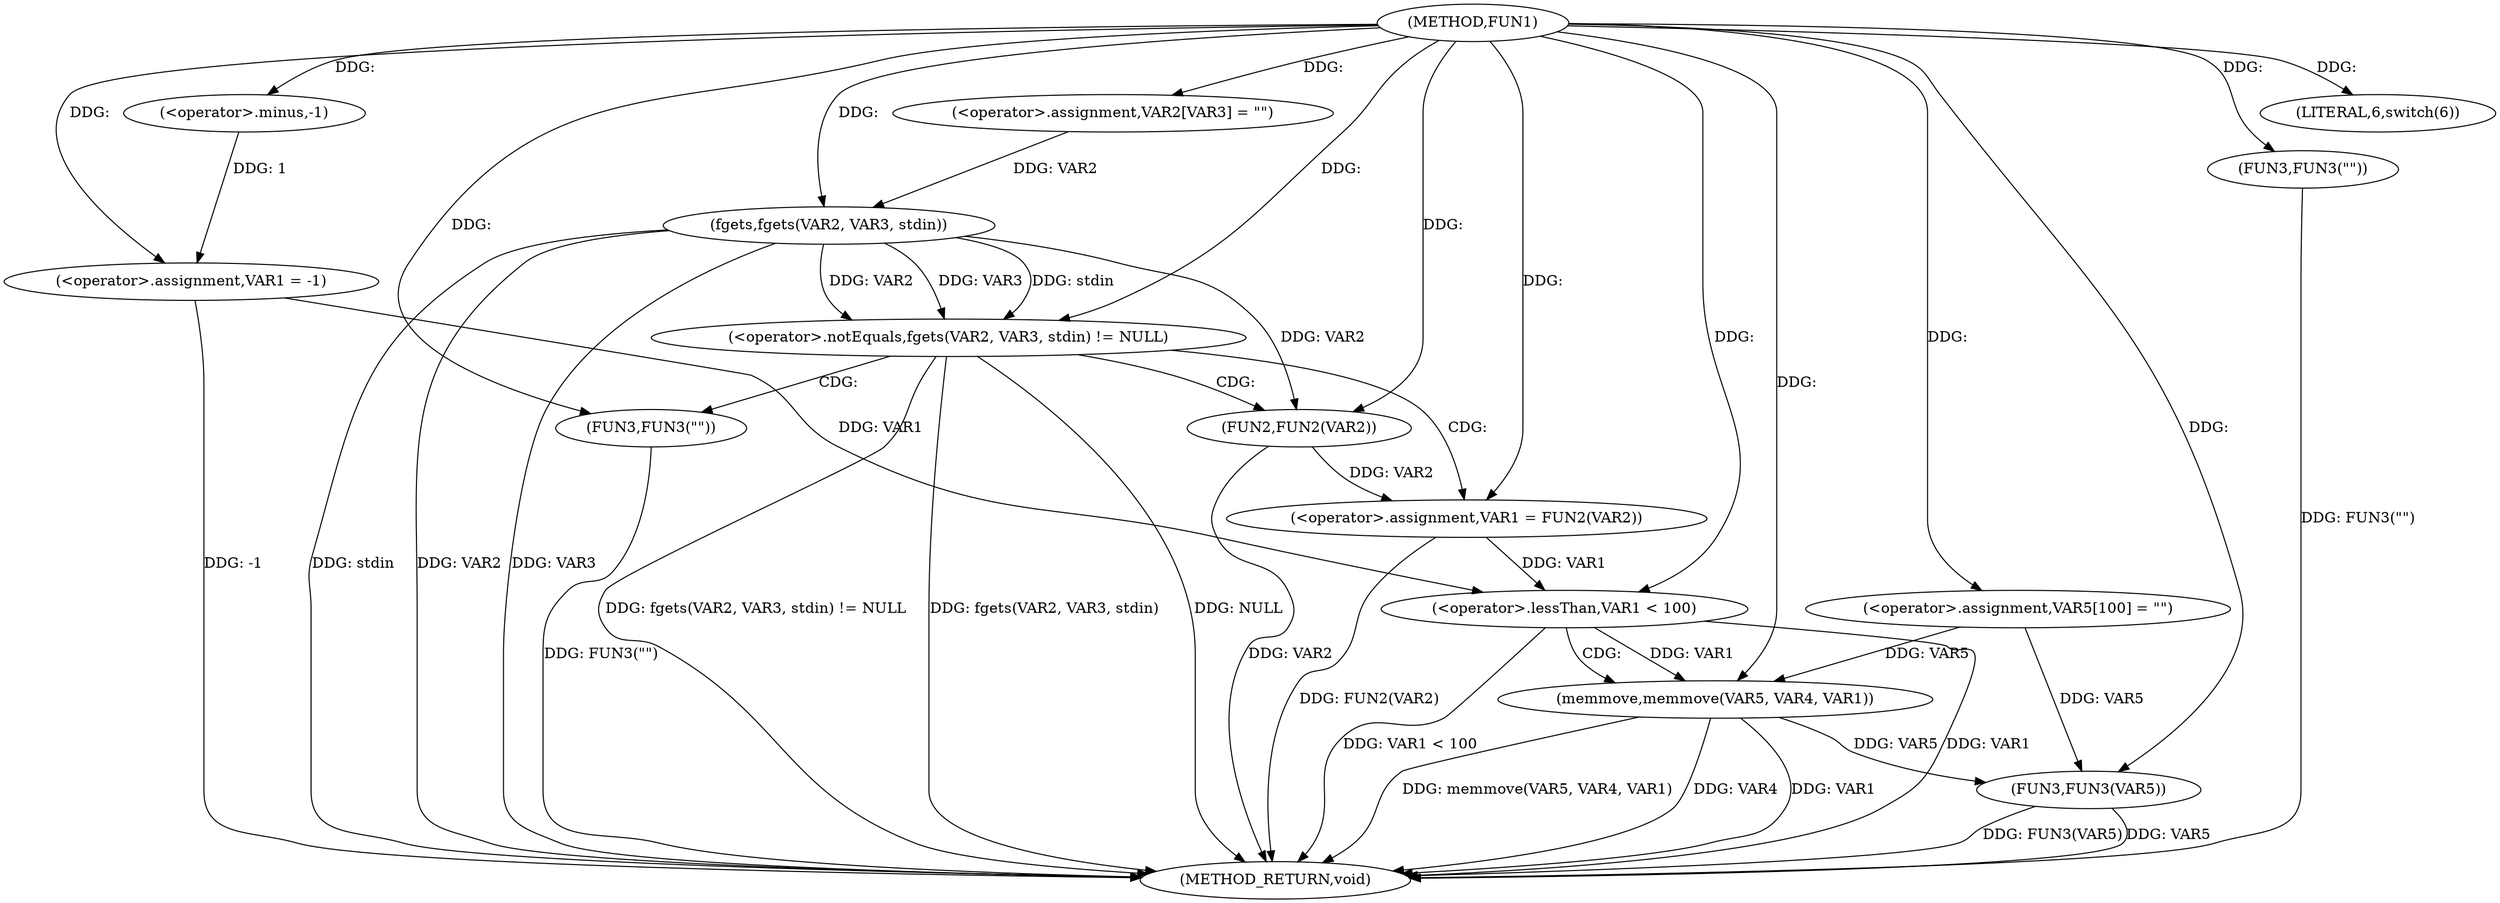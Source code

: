 digraph FUN1 {  
"1000100" [label = "(METHOD,FUN1)" ]
"1000154" [label = "(METHOD_RETURN,void)" ]
"1000103" [label = "(<operator>.assignment,VAR1 = -1)" ]
"1000105" [label = "(<operator>.minus,-1)" ]
"1000108" [label = "(LITERAL,6,switch(6))" ]
"1000113" [label = "(<operator>.assignment,VAR2[VAR3] = \"\")" ]
"1000117" [label = "(<operator>.notEquals,fgets(VAR2, VAR3, stdin) != NULL)" ]
"1000118" [label = "(fgets,fgets(VAR2, VAR3, stdin))" ]
"1000124" [label = "(<operator>.assignment,VAR1 = FUN2(VAR2))" ]
"1000126" [label = "(FUN2,FUN2(VAR2))" ]
"1000130" [label = "(FUN3,FUN3(\"\"))" ]
"1000134" [label = "(FUN3,FUN3(\"\"))" ]
"1000140" [label = "(<operator>.assignment,VAR5[100] = \"\")" ]
"1000144" [label = "(<operator>.lessThan,VAR1 < 100)" ]
"1000148" [label = "(memmove,memmove(VAR5, VAR4, VAR1))" ]
"1000152" [label = "(FUN3,FUN3(VAR5))" ]
  "1000117" -> "1000154"  [ label = "DDG: fgets(VAR2, VAR3, stdin) != NULL"] 
  "1000148" -> "1000154"  [ label = "DDG: VAR1"] 
  "1000103" -> "1000154"  [ label = "DDG: -1"] 
  "1000118" -> "1000154"  [ label = "DDG: stdin"] 
  "1000148" -> "1000154"  [ label = "DDG: memmove(VAR5, VAR4, VAR1)"] 
  "1000117" -> "1000154"  [ label = "DDG: fgets(VAR2, VAR3, stdin)"] 
  "1000148" -> "1000154"  [ label = "DDG: VAR4"] 
  "1000118" -> "1000154"  [ label = "DDG: VAR2"] 
  "1000130" -> "1000154"  [ label = "DDG: FUN3(\"\")"] 
  "1000124" -> "1000154"  [ label = "DDG: FUN2(VAR2)"] 
  "1000152" -> "1000154"  [ label = "DDG: FUN3(VAR5)"] 
  "1000144" -> "1000154"  [ label = "DDG: VAR1 < 100"] 
  "1000134" -> "1000154"  [ label = "DDG: FUN3(\"\")"] 
  "1000126" -> "1000154"  [ label = "DDG: VAR2"] 
  "1000152" -> "1000154"  [ label = "DDG: VAR5"] 
  "1000118" -> "1000154"  [ label = "DDG: VAR3"] 
  "1000117" -> "1000154"  [ label = "DDG: NULL"] 
  "1000144" -> "1000154"  [ label = "DDG: VAR1"] 
  "1000105" -> "1000103"  [ label = "DDG: 1"] 
  "1000100" -> "1000103"  [ label = "DDG: "] 
  "1000100" -> "1000105"  [ label = "DDG: "] 
  "1000100" -> "1000108"  [ label = "DDG: "] 
  "1000100" -> "1000113"  [ label = "DDG: "] 
  "1000118" -> "1000117"  [ label = "DDG: VAR2"] 
  "1000118" -> "1000117"  [ label = "DDG: VAR3"] 
  "1000118" -> "1000117"  [ label = "DDG: stdin"] 
  "1000113" -> "1000118"  [ label = "DDG: VAR2"] 
  "1000100" -> "1000118"  [ label = "DDG: "] 
  "1000100" -> "1000117"  [ label = "DDG: "] 
  "1000126" -> "1000124"  [ label = "DDG: VAR2"] 
  "1000100" -> "1000124"  [ label = "DDG: "] 
  "1000118" -> "1000126"  [ label = "DDG: VAR2"] 
  "1000100" -> "1000126"  [ label = "DDG: "] 
  "1000100" -> "1000130"  [ label = "DDG: "] 
  "1000100" -> "1000134"  [ label = "DDG: "] 
  "1000100" -> "1000140"  [ label = "DDG: "] 
  "1000124" -> "1000144"  [ label = "DDG: VAR1"] 
  "1000103" -> "1000144"  [ label = "DDG: VAR1"] 
  "1000100" -> "1000144"  [ label = "DDG: "] 
  "1000140" -> "1000148"  [ label = "DDG: VAR5"] 
  "1000100" -> "1000148"  [ label = "DDG: "] 
  "1000144" -> "1000148"  [ label = "DDG: VAR1"] 
  "1000140" -> "1000152"  [ label = "DDG: VAR5"] 
  "1000148" -> "1000152"  [ label = "DDG: VAR5"] 
  "1000100" -> "1000152"  [ label = "DDG: "] 
  "1000117" -> "1000126"  [ label = "CDG: "] 
  "1000117" -> "1000124"  [ label = "CDG: "] 
  "1000117" -> "1000130"  [ label = "CDG: "] 
  "1000144" -> "1000148"  [ label = "CDG: "] 
}
